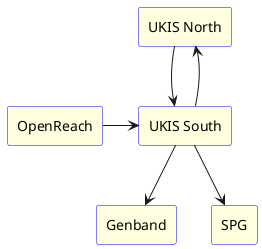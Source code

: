 @startuml
skinparam rectangleFontColor black
skinparam queueFontColor black
skinparam databaseFontColor black
skinparam rectangleBackgroundColor lightyellow
skinparam queueBackgroundColor lightyellow
skinparam databaseBackgroundColor lightyellow
skinparam rectangleBorderColor blue
skinparam queueBorderColor blue
skinparam databaseBorderColor blue

rectangle "UKIS North" as UkisNorth
rectangle "OpenReach"
rectangle "Genband"
rectangle "SPG"
rectangle "UKIS South" as UkisSouth

UkisNorth-down->UkisSouth
OpenReach-right->UkisSouth
UkisSouth-up->UkisNorth
UkisSouth-->Genband
UkisSouth-->SPG

@enduml